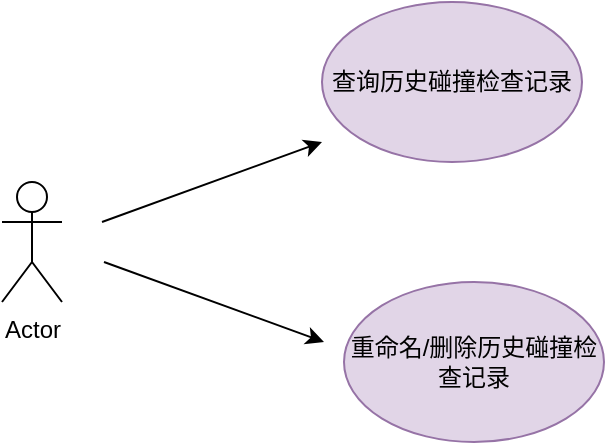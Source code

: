 <mxfile version="24.7.10">
  <diagram name="第 1 页" id="XISo3_WGlRVlCxotFnRZ">
    <mxGraphModel dx="1259" dy="793" grid="1" gridSize="10" guides="1" tooltips="1" connect="1" arrows="1" fold="1" page="1" pageScale="1" pageWidth="827" pageHeight="1169" math="0" shadow="0">
      <root>
        <mxCell id="0" />
        <mxCell id="1" parent="0" />
        <mxCell id="6UEDGbg8A3KsRANq215A-1" value="Actor" style="shape=umlActor;verticalLabelPosition=bottom;verticalAlign=top;html=1;outlineConnect=0;" vertex="1" parent="1">
          <mxGeometry x="269" y="270" width="30" height="60" as="geometry" />
        </mxCell>
        <mxCell id="6UEDGbg8A3KsRANq215A-2" value="" style="endArrow=classic;html=1;rounded=0;" edge="1" parent="1">
          <mxGeometry width="50" height="50" relative="1" as="geometry">
            <mxPoint x="319" y="290" as="sourcePoint" />
            <mxPoint x="429" y="250" as="targetPoint" />
          </mxGeometry>
        </mxCell>
        <mxCell id="6UEDGbg8A3KsRANq215A-3" value="查询历史碰撞检查记录" style="ellipse;whiteSpace=wrap;html=1;fillColor=#e1d5e7;strokeColor=#9673a6;" vertex="1" parent="1">
          <mxGeometry x="429" y="180" width="130" height="80" as="geometry" />
        </mxCell>
        <mxCell id="6UEDGbg8A3KsRANq215A-4" value="" style="endArrow=classic;html=1;rounded=0;" edge="1" parent="1">
          <mxGeometry width="50" height="50" relative="1" as="geometry">
            <mxPoint x="320" y="310" as="sourcePoint" />
            <mxPoint x="430" y="350" as="targetPoint" />
          </mxGeometry>
        </mxCell>
        <mxCell id="6UEDGbg8A3KsRANq215A-5" value="重命名/删除历史碰撞检查记录" style="ellipse;whiteSpace=wrap;html=1;fillColor=#e1d5e7;strokeColor=#9673a6;" vertex="1" parent="1">
          <mxGeometry x="440" y="320" width="130" height="80" as="geometry" />
        </mxCell>
      </root>
    </mxGraphModel>
  </diagram>
</mxfile>
